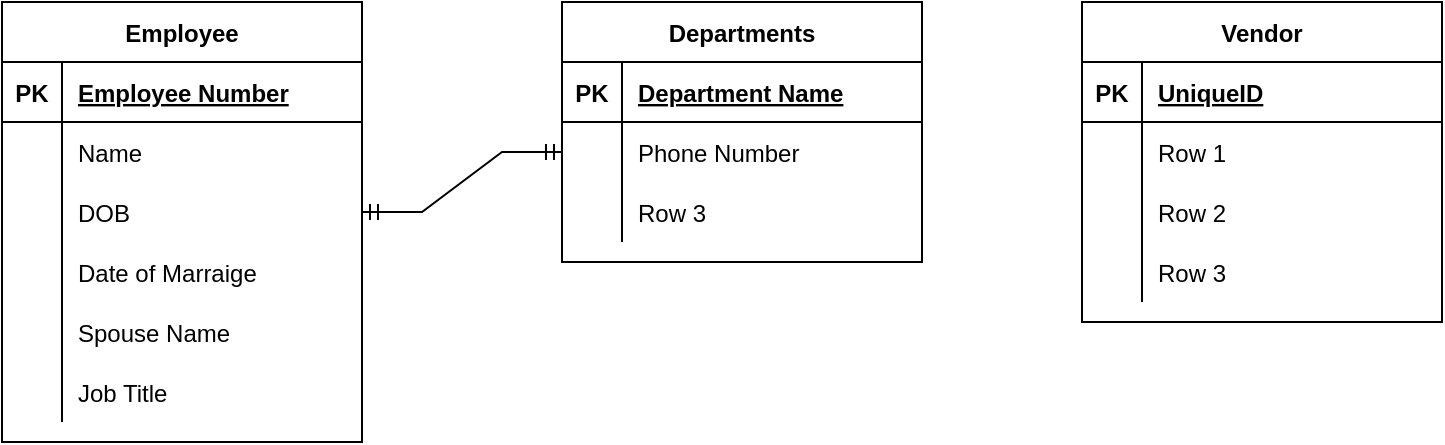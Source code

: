 <mxfile version="20.3.6" type="device"><diagram id="t3EAEPLKHwHNCLIprJUL" name="Page-1"><mxGraphModel dx="1038" dy="521" grid="1" gridSize="10" guides="1" tooltips="1" connect="1" arrows="1" fold="1" page="1" pageScale="1" pageWidth="850" pageHeight="1100" math="0" shadow="0"><root><mxCell id="0"/><mxCell id="1" parent="0"/><mxCell id="WPWgBq8nv-EhVeRDwmXt-1" value="Employee" style="shape=table;startSize=30;container=1;collapsible=1;childLayout=tableLayout;fixedRows=1;rowLines=0;fontStyle=1;align=center;resizeLast=1;" vertex="1" parent="1"><mxGeometry x="90" y="80" width="180" height="220" as="geometry"/></mxCell><mxCell id="WPWgBq8nv-EhVeRDwmXt-2" value="" style="shape=tableRow;horizontal=0;startSize=0;swimlaneHead=0;swimlaneBody=0;fillColor=none;collapsible=0;dropTarget=0;points=[[0,0.5],[1,0.5]];portConstraint=eastwest;top=0;left=0;right=0;bottom=1;" vertex="1" parent="WPWgBq8nv-EhVeRDwmXt-1"><mxGeometry y="30" width="180" height="30" as="geometry"/></mxCell><mxCell id="WPWgBq8nv-EhVeRDwmXt-3" value="PK" style="shape=partialRectangle;connectable=0;fillColor=none;top=0;left=0;bottom=0;right=0;fontStyle=1;overflow=hidden;" vertex="1" parent="WPWgBq8nv-EhVeRDwmXt-2"><mxGeometry width="30" height="30" as="geometry"><mxRectangle width="30" height="30" as="alternateBounds"/></mxGeometry></mxCell><mxCell id="WPWgBq8nv-EhVeRDwmXt-4" value="Employee Number" style="shape=partialRectangle;connectable=0;fillColor=none;top=0;left=0;bottom=0;right=0;align=left;spacingLeft=6;fontStyle=5;overflow=hidden;" vertex="1" parent="WPWgBq8nv-EhVeRDwmXt-2"><mxGeometry x="30" width="150" height="30" as="geometry"><mxRectangle width="150" height="30" as="alternateBounds"/></mxGeometry></mxCell><mxCell id="WPWgBq8nv-EhVeRDwmXt-5" value="" style="shape=tableRow;horizontal=0;startSize=0;swimlaneHead=0;swimlaneBody=0;fillColor=none;collapsible=0;dropTarget=0;points=[[0,0.5],[1,0.5]];portConstraint=eastwest;top=0;left=0;right=0;bottom=0;" vertex="1" parent="WPWgBq8nv-EhVeRDwmXt-1"><mxGeometry y="60" width="180" height="30" as="geometry"/></mxCell><mxCell id="WPWgBq8nv-EhVeRDwmXt-6" value="" style="shape=partialRectangle;connectable=0;fillColor=none;top=0;left=0;bottom=0;right=0;editable=1;overflow=hidden;" vertex="1" parent="WPWgBq8nv-EhVeRDwmXt-5"><mxGeometry width="30" height="30" as="geometry"><mxRectangle width="30" height="30" as="alternateBounds"/></mxGeometry></mxCell><mxCell id="WPWgBq8nv-EhVeRDwmXt-7" value="Name" style="shape=partialRectangle;connectable=0;fillColor=none;top=0;left=0;bottom=0;right=0;align=left;spacingLeft=6;overflow=hidden;" vertex="1" parent="WPWgBq8nv-EhVeRDwmXt-5"><mxGeometry x="30" width="150" height="30" as="geometry"><mxRectangle width="150" height="30" as="alternateBounds"/></mxGeometry></mxCell><mxCell id="WPWgBq8nv-EhVeRDwmXt-8" value="" style="shape=tableRow;horizontal=0;startSize=0;swimlaneHead=0;swimlaneBody=0;fillColor=none;collapsible=0;dropTarget=0;points=[[0,0.5],[1,0.5]];portConstraint=eastwest;top=0;left=0;right=0;bottom=0;" vertex="1" parent="WPWgBq8nv-EhVeRDwmXt-1"><mxGeometry y="90" width="180" height="30" as="geometry"/></mxCell><mxCell id="WPWgBq8nv-EhVeRDwmXt-9" value="" style="shape=partialRectangle;connectable=0;fillColor=none;top=0;left=0;bottom=0;right=0;editable=1;overflow=hidden;" vertex="1" parent="WPWgBq8nv-EhVeRDwmXt-8"><mxGeometry width="30" height="30" as="geometry"><mxRectangle width="30" height="30" as="alternateBounds"/></mxGeometry></mxCell><mxCell id="WPWgBq8nv-EhVeRDwmXt-10" value="DOB" style="shape=partialRectangle;connectable=0;fillColor=none;top=0;left=0;bottom=0;right=0;align=left;spacingLeft=6;overflow=hidden;" vertex="1" parent="WPWgBq8nv-EhVeRDwmXt-8"><mxGeometry x="30" width="150" height="30" as="geometry"><mxRectangle width="150" height="30" as="alternateBounds"/></mxGeometry></mxCell><mxCell id="WPWgBq8nv-EhVeRDwmXt-11" value="" style="shape=tableRow;horizontal=0;startSize=0;swimlaneHead=0;swimlaneBody=0;fillColor=none;collapsible=0;dropTarget=0;points=[[0,0.5],[1,0.5]];portConstraint=eastwest;top=0;left=0;right=0;bottom=0;" vertex="1" parent="WPWgBq8nv-EhVeRDwmXt-1"><mxGeometry y="120" width="180" height="30" as="geometry"/></mxCell><mxCell id="WPWgBq8nv-EhVeRDwmXt-12" value="" style="shape=partialRectangle;connectable=0;fillColor=none;top=0;left=0;bottom=0;right=0;editable=1;overflow=hidden;" vertex="1" parent="WPWgBq8nv-EhVeRDwmXt-11"><mxGeometry width="30" height="30" as="geometry"><mxRectangle width="30" height="30" as="alternateBounds"/></mxGeometry></mxCell><mxCell id="WPWgBq8nv-EhVeRDwmXt-13" value="Date of Marraige" style="shape=partialRectangle;connectable=0;fillColor=none;top=0;left=0;bottom=0;right=0;align=left;spacingLeft=6;overflow=hidden;" vertex="1" parent="WPWgBq8nv-EhVeRDwmXt-11"><mxGeometry x="30" width="150" height="30" as="geometry"><mxRectangle width="150" height="30" as="alternateBounds"/></mxGeometry></mxCell><mxCell id="WPWgBq8nv-EhVeRDwmXt-14" value="" style="shape=tableRow;horizontal=0;startSize=0;swimlaneHead=0;swimlaneBody=0;fillColor=none;collapsible=0;dropTarget=0;points=[[0,0.5],[1,0.5]];portConstraint=eastwest;top=0;left=0;right=0;bottom=0;" vertex="1" parent="WPWgBq8nv-EhVeRDwmXt-1"><mxGeometry y="150" width="180" height="30" as="geometry"/></mxCell><mxCell id="WPWgBq8nv-EhVeRDwmXt-15" value="" style="shape=partialRectangle;connectable=0;fillColor=none;top=0;left=0;bottom=0;right=0;editable=1;overflow=hidden;" vertex="1" parent="WPWgBq8nv-EhVeRDwmXt-14"><mxGeometry width="30" height="30" as="geometry"><mxRectangle width="30" height="30" as="alternateBounds"/></mxGeometry></mxCell><mxCell id="WPWgBq8nv-EhVeRDwmXt-16" value="Spouse Name" style="shape=partialRectangle;connectable=0;fillColor=none;top=0;left=0;bottom=0;right=0;align=left;spacingLeft=6;overflow=hidden;" vertex="1" parent="WPWgBq8nv-EhVeRDwmXt-14"><mxGeometry x="30" width="150" height="30" as="geometry"><mxRectangle width="150" height="30" as="alternateBounds"/></mxGeometry></mxCell><mxCell id="WPWgBq8nv-EhVeRDwmXt-17" value="" style="shape=tableRow;horizontal=0;startSize=0;swimlaneHead=0;swimlaneBody=0;fillColor=none;collapsible=0;dropTarget=0;points=[[0,0.5],[1,0.5]];portConstraint=eastwest;top=0;left=0;right=0;bottom=0;" vertex="1" parent="WPWgBq8nv-EhVeRDwmXt-1"><mxGeometry y="180" width="180" height="30" as="geometry"/></mxCell><mxCell id="WPWgBq8nv-EhVeRDwmXt-18" value="" style="shape=partialRectangle;connectable=0;fillColor=none;top=0;left=0;bottom=0;right=0;editable=1;overflow=hidden;" vertex="1" parent="WPWgBq8nv-EhVeRDwmXt-17"><mxGeometry width="30" height="30" as="geometry"><mxRectangle width="30" height="30" as="alternateBounds"/></mxGeometry></mxCell><mxCell id="WPWgBq8nv-EhVeRDwmXt-19" value="Job Title" style="shape=partialRectangle;connectable=0;fillColor=none;top=0;left=0;bottom=0;right=0;align=left;spacingLeft=6;overflow=hidden;" vertex="1" parent="WPWgBq8nv-EhVeRDwmXt-17"><mxGeometry x="30" width="150" height="30" as="geometry"><mxRectangle width="150" height="30" as="alternateBounds"/></mxGeometry></mxCell><mxCell id="WPWgBq8nv-EhVeRDwmXt-20" value="Departments" style="shape=table;startSize=30;container=1;collapsible=1;childLayout=tableLayout;fixedRows=1;rowLines=0;fontStyle=1;align=center;resizeLast=1;" vertex="1" parent="1"><mxGeometry x="370" y="80" width="180" height="130" as="geometry"/></mxCell><mxCell id="WPWgBq8nv-EhVeRDwmXt-21" value="" style="shape=tableRow;horizontal=0;startSize=0;swimlaneHead=0;swimlaneBody=0;fillColor=none;collapsible=0;dropTarget=0;points=[[0,0.5],[1,0.5]];portConstraint=eastwest;top=0;left=0;right=0;bottom=1;" vertex="1" parent="WPWgBq8nv-EhVeRDwmXt-20"><mxGeometry y="30" width="180" height="30" as="geometry"/></mxCell><mxCell id="WPWgBq8nv-EhVeRDwmXt-22" value="PK" style="shape=partialRectangle;connectable=0;fillColor=none;top=0;left=0;bottom=0;right=0;fontStyle=1;overflow=hidden;" vertex="1" parent="WPWgBq8nv-EhVeRDwmXt-21"><mxGeometry width="30" height="30" as="geometry"><mxRectangle width="30" height="30" as="alternateBounds"/></mxGeometry></mxCell><mxCell id="WPWgBq8nv-EhVeRDwmXt-23" value="Department Name" style="shape=partialRectangle;connectable=0;fillColor=none;top=0;left=0;bottom=0;right=0;align=left;spacingLeft=6;fontStyle=5;overflow=hidden;" vertex="1" parent="WPWgBq8nv-EhVeRDwmXt-21"><mxGeometry x="30" width="150" height="30" as="geometry"><mxRectangle width="150" height="30" as="alternateBounds"/></mxGeometry></mxCell><mxCell id="WPWgBq8nv-EhVeRDwmXt-24" value="" style="shape=tableRow;horizontal=0;startSize=0;swimlaneHead=0;swimlaneBody=0;fillColor=none;collapsible=0;dropTarget=0;points=[[0,0.5],[1,0.5]];portConstraint=eastwest;top=0;left=0;right=0;bottom=0;" vertex="1" parent="WPWgBq8nv-EhVeRDwmXt-20"><mxGeometry y="60" width="180" height="30" as="geometry"/></mxCell><mxCell id="WPWgBq8nv-EhVeRDwmXt-25" value="" style="shape=partialRectangle;connectable=0;fillColor=none;top=0;left=0;bottom=0;right=0;editable=1;overflow=hidden;" vertex="1" parent="WPWgBq8nv-EhVeRDwmXt-24"><mxGeometry width="30" height="30" as="geometry"><mxRectangle width="30" height="30" as="alternateBounds"/></mxGeometry></mxCell><mxCell id="WPWgBq8nv-EhVeRDwmXt-26" value="Phone Number" style="shape=partialRectangle;connectable=0;fillColor=none;top=0;left=0;bottom=0;right=0;align=left;spacingLeft=6;overflow=hidden;" vertex="1" parent="WPWgBq8nv-EhVeRDwmXt-24"><mxGeometry x="30" width="150" height="30" as="geometry"><mxRectangle width="150" height="30" as="alternateBounds"/></mxGeometry></mxCell><mxCell id="WPWgBq8nv-EhVeRDwmXt-27" value="" style="shape=tableRow;horizontal=0;startSize=0;swimlaneHead=0;swimlaneBody=0;fillColor=none;collapsible=0;dropTarget=0;points=[[0,0.5],[1,0.5]];portConstraint=eastwest;top=0;left=0;right=0;bottom=0;" vertex="1" parent="WPWgBq8nv-EhVeRDwmXt-20"><mxGeometry y="90" width="180" height="30" as="geometry"/></mxCell><mxCell id="WPWgBq8nv-EhVeRDwmXt-28" value="" style="shape=partialRectangle;connectable=0;fillColor=none;top=0;left=0;bottom=0;right=0;editable=1;overflow=hidden;" vertex="1" parent="WPWgBq8nv-EhVeRDwmXt-27"><mxGeometry width="30" height="30" as="geometry"><mxRectangle width="30" height="30" as="alternateBounds"/></mxGeometry></mxCell><mxCell id="WPWgBq8nv-EhVeRDwmXt-29" value="Row 3" style="shape=partialRectangle;connectable=0;fillColor=none;top=0;left=0;bottom=0;right=0;align=left;spacingLeft=6;overflow=hidden;" vertex="1" parent="WPWgBq8nv-EhVeRDwmXt-27"><mxGeometry x="30" width="150" height="30" as="geometry"><mxRectangle width="150" height="30" as="alternateBounds"/></mxGeometry></mxCell><mxCell id="WPWgBq8nv-EhVeRDwmXt-30" value="" style="edgeStyle=entityRelationEdgeStyle;fontSize=12;html=1;endArrow=ERmandOne;startArrow=ERmandOne;rounded=0;exitX=1;exitY=0.5;exitDx=0;exitDy=0;entryX=0;entryY=0.5;entryDx=0;entryDy=0;" edge="1" parent="1" source="WPWgBq8nv-EhVeRDwmXt-8" target="WPWgBq8nv-EhVeRDwmXt-24"><mxGeometry width="100" height="100" relative="1" as="geometry"><mxPoint x="370" y="350" as="sourcePoint"/><mxPoint x="470" y="250" as="targetPoint"/></mxGeometry></mxCell><mxCell id="WPWgBq8nv-EhVeRDwmXt-31" value="Vendor" style="shape=table;startSize=30;container=1;collapsible=1;childLayout=tableLayout;fixedRows=1;rowLines=0;fontStyle=1;align=center;resizeLast=1;" vertex="1" parent="1"><mxGeometry x="630" y="80" width="180" height="160" as="geometry"/></mxCell><mxCell id="WPWgBq8nv-EhVeRDwmXt-32" value="" style="shape=tableRow;horizontal=0;startSize=0;swimlaneHead=0;swimlaneBody=0;fillColor=none;collapsible=0;dropTarget=0;points=[[0,0.5],[1,0.5]];portConstraint=eastwest;top=0;left=0;right=0;bottom=1;" vertex="1" parent="WPWgBq8nv-EhVeRDwmXt-31"><mxGeometry y="30" width="180" height="30" as="geometry"/></mxCell><mxCell id="WPWgBq8nv-EhVeRDwmXt-33" value="PK" style="shape=partialRectangle;connectable=0;fillColor=none;top=0;left=0;bottom=0;right=0;fontStyle=1;overflow=hidden;" vertex="1" parent="WPWgBq8nv-EhVeRDwmXt-32"><mxGeometry width="30" height="30" as="geometry"><mxRectangle width="30" height="30" as="alternateBounds"/></mxGeometry></mxCell><mxCell id="WPWgBq8nv-EhVeRDwmXt-34" value="UniqueID" style="shape=partialRectangle;connectable=0;fillColor=none;top=0;left=0;bottom=0;right=0;align=left;spacingLeft=6;fontStyle=5;overflow=hidden;" vertex="1" parent="WPWgBq8nv-EhVeRDwmXt-32"><mxGeometry x="30" width="150" height="30" as="geometry"><mxRectangle width="150" height="30" as="alternateBounds"/></mxGeometry></mxCell><mxCell id="WPWgBq8nv-EhVeRDwmXt-35" value="" style="shape=tableRow;horizontal=0;startSize=0;swimlaneHead=0;swimlaneBody=0;fillColor=none;collapsible=0;dropTarget=0;points=[[0,0.5],[1,0.5]];portConstraint=eastwest;top=0;left=0;right=0;bottom=0;" vertex="1" parent="WPWgBq8nv-EhVeRDwmXt-31"><mxGeometry y="60" width="180" height="30" as="geometry"/></mxCell><mxCell id="WPWgBq8nv-EhVeRDwmXt-36" value="" style="shape=partialRectangle;connectable=0;fillColor=none;top=0;left=0;bottom=0;right=0;editable=1;overflow=hidden;" vertex="1" parent="WPWgBq8nv-EhVeRDwmXt-35"><mxGeometry width="30" height="30" as="geometry"><mxRectangle width="30" height="30" as="alternateBounds"/></mxGeometry></mxCell><mxCell id="WPWgBq8nv-EhVeRDwmXt-37" value="Row 1" style="shape=partialRectangle;connectable=0;fillColor=none;top=0;left=0;bottom=0;right=0;align=left;spacingLeft=6;overflow=hidden;" vertex="1" parent="WPWgBq8nv-EhVeRDwmXt-35"><mxGeometry x="30" width="150" height="30" as="geometry"><mxRectangle width="150" height="30" as="alternateBounds"/></mxGeometry></mxCell><mxCell id="WPWgBq8nv-EhVeRDwmXt-38" value="" style="shape=tableRow;horizontal=0;startSize=0;swimlaneHead=0;swimlaneBody=0;fillColor=none;collapsible=0;dropTarget=0;points=[[0,0.5],[1,0.5]];portConstraint=eastwest;top=0;left=0;right=0;bottom=0;" vertex="1" parent="WPWgBq8nv-EhVeRDwmXt-31"><mxGeometry y="90" width="180" height="30" as="geometry"/></mxCell><mxCell id="WPWgBq8nv-EhVeRDwmXt-39" value="" style="shape=partialRectangle;connectable=0;fillColor=none;top=0;left=0;bottom=0;right=0;editable=1;overflow=hidden;" vertex="1" parent="WPWgBq8nv-EhVeRDwmXt-38"><mxGeometry width="30" height="30" as="geometry"><mxRectangle width="30" height="30" as="alternateBounds"/></mxGeometry></mxCell><mxCell id="WPWgBq8nv-EhVeRDwmXt-40" value="Row 2" style="shape=partialRectangle;connectable=0;fillColor=none;top=0;left=0;bottom=0;right=0;align=left;spacingLeft=6;overflow=hidden;" vertex="1" parent="WPWgBq8nv-EhVeRDwmXt-38"><mxGeometry x="30" width="150" height="30" as="geometry"><mxRectangle width="150" height="30" as="alternateBounds"/></mxGeometry></mxCell><mxCell id="WPWgBq8nv-EhVeRDwmXt-41" value="" style="shape=tableRow;horizontal=0;startSize=0;swimlaneHead=0;swimlaneBody=0;fillColor=none;collapsible=0;dropTarget=0;points=[[0,0.5],[1,0.5]];portConstraint=eastwest;top=0;left=0;right=0;bottom=0;" vertex="1" parent="WPWgBq8nv-EhVeRDwmXt-31"><mxGeometry y="120" width="180" height="30" as="geometry"/></mxCell><mxCell id="WPWgBq8nv-EhVeRDwmXt-42" value="" style="shape=partialRectangle;connectable=0;fillColor=none;top=0;left=0;bottom=0;right=0;editable=1;overflow=hidden;" vertex="1" parent="WPWgBq8nv-EhVeRDwmXt-41"><mxGeometry width="30" height="30" as="geometry"><mxRectangle width="30" height="30" as="alternateBounds"/></mxGeometry></mxCell><mxCell id="WPWgBq8nv-EhVeRDwmXt-43" value="Row 3" style="shape=partialRectangle;connectable=0;fillColor=none;top=0;left=0;bottom=0;right=0;align=left;spacingLeft=6;overflow=hidden;" vertex="1" parent="WPWgBq8nv-EhVeRDwmXt-41"><mxGeometry x="30" width="150" height="30" as="geometry"><mxRectangle width="150" height="30" as="alternateBounds"/></mxGeometry></mxCell></root></mxGraphModel></diagram></mxfile>